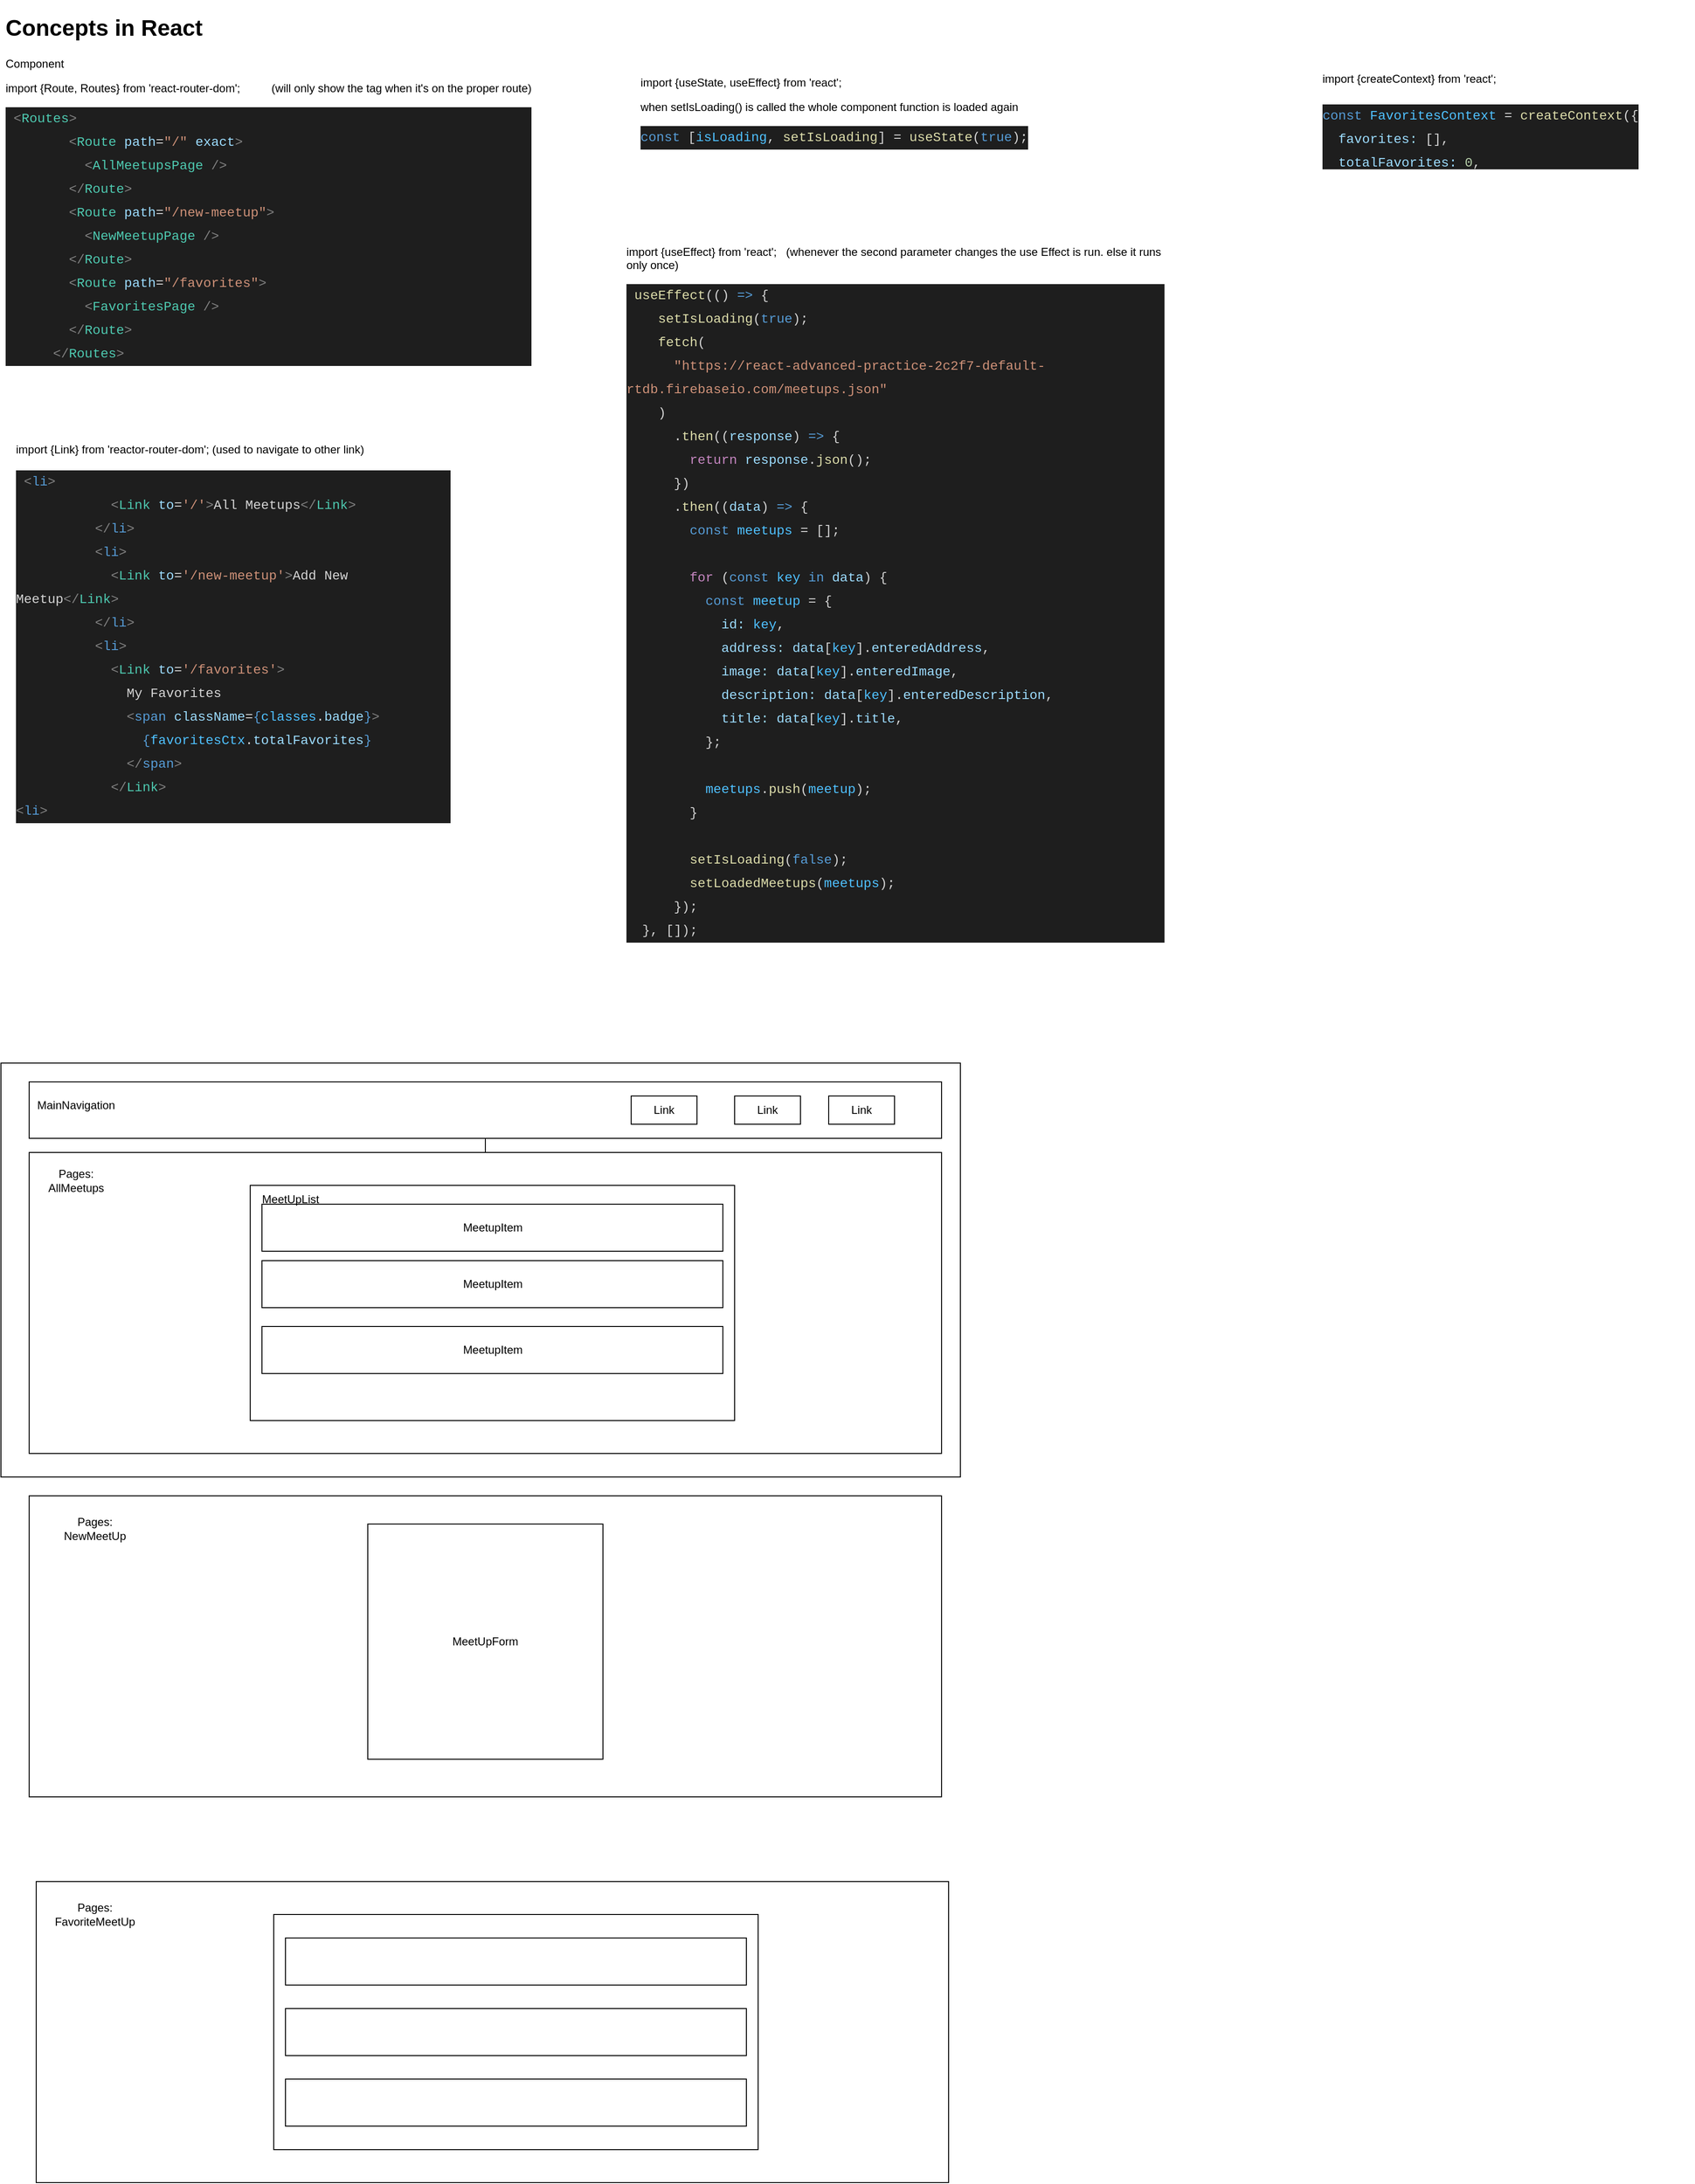 <mxfile version="20.5.1" type="device"><diagram id="uruVgjEp-pKgN-AnRvEo" name="Page-1"><mxGraphModel dx="1157" dy="1700" grid="1" gridSize="10" guides="1" tooltips="1" connect="1" arrows="1" fold="1" page="1" pageScale="1" pageWidth="850" pageHeight="1100" math="0" shadow="0"><root><mxCell id="0"/><mxCell id="1" parent="0"/><mxCell id="yWMIj7QkvQXpXr74IFv0-2" value="" style="rounded=0;whiteSpace=wrap;html=1;" vertex="1" parent="1"><mxGeometry x="30" y="40" width="1020" height="440" as="geometry"/></mxCell><mxCell id="yWMIj7QkvQXpXr74IFv0-29" value="" style="edgeStyle=orthogonalEdgeStyle;rounded=0;orthogonalLoop=1;jettySize=auto;html=1;" edge="1" parent="1" source="yWMIj7QkvQXpXr74IFv0-3" target="yWMIj7QkvQXpXr74IFv0-12"><mxGeometry relative="1" as="geometry"/></mxCell><mxCell id="yWMIj7QkvQXpXr74IFv0-3" value="" style="rounded=0;whiteSpace=wrap;html=1;" vertex="1" parent="1"><mxGeometry x="60" y="60" width="970" height="60" as="geometry"/></mxCell><mxCell id="yWMIj7QkvQXpXr74IFv0-5" value="" style="rounded=0;whiteSpace=wrap;html=1;" vertex="1" parent="1"><mxGeometry x="700" y="75" width="70" height="30" as="geometry"/></mxCell><mxCell id="yWMIj7QkvQXpXr74IFv0-6" value="Link" style="rounded=0;whiteSpace=wrap;html=1;" vertex="1" parent="1"><mxGeometry x="910" y="75" width="70" height="30" as="geometry"/></mxCell><mxCell id="yWMIj7QkvQXpXr74IFv0-7" value="Link" style="rounded=0;whiteSpace=wrap;html=1;" vertex="1" parent="1"><mxGeometry x="810" y="75" width="70" height="30" as="geometry"/></mxCell><mxCell id="yWMIj7QkvQXpXr74IFv0-8" value="" style="rounded=0;whiteSpace=wrap;html=1;" vertex="1" parent="1"><mxGeometry x="60" y="135" width="970" height="320" as="geometry"/></mxCell><mxCell id="yWMIj7QkvQXpXr74IFv0-9" value="" style="rounded=0;whiteSpace=wrap;html=1;" vertex="1" parent="1"><mxGeometry x="60" y="500" width="970" height="320" as="geometry"/></mxCell><mxCell id="yWMIj7QkvQXpXr74IFv0-10" value="MeetUpForm" style="whiteSpace=wrap;html=1;aspect=fixed;" vertex="1" parent="1"><mxGeometry x="420" y="530" width="250" height="250" as="geometry"/></mxCell><mxCell id="yWMIj7QkvQXpXr74IFv0-11" value="" style="rounded=0;whiteSpace=wrap;html=1;" vertex="1" parent="1"><mxGeometry x="295" y="170" width="515" height="250" as="geometry"/></mxCell><mxCell id="yWMIj7QkvQXpXr74IFv0-12" value="MeetupItem" style="rounded=0;whiteSpace=wrap;html=1;" vertex="1" parent="1"><mxGeometry x="307.5" y="190" width="490" height="50" as="geometry"/></mxCell><mxCell id="yWMIj7QkvQXpXr74IFv0-13" value="MeetupItem" style="rounded=0;whiteSpace=wrap;html=1;" vertex="1" parent="1"><mxGeometry x="307.5" y="250" width="490" height="50" as="geometry"/></mxCell><mxCell id="yWMIj7QkvQXpXr74IFv0-14" value="MeetupItem" style="rounded=0;whiteSpace=wrap;html=1;" vertex="1" parent="1"><mxGeometry x="307.5" y="320" width="490" height="50" as="geometry"/></mxCell><mxCell id="yWMIj7QkvQXpXr74IFv0-16" value="" style="rounded=0;whiteSpace=wrap;html=1;" vertex="1" parent="1"><mxGeometry x="67.5" y="910" width="970" height="320" as="geometry"/></mxCell><mxCell id="yWMIj7QkvQXpXr74IFv0-17" value="" style="rounded=0;whiteSpace=wrap;html=1;" vertex="1" parent="1"><mxGeometry x="320" y="945" width="515" height="250" as="geometry"/></mxCell><mxCell id="yWMIj7QkvQXpXr74IFv0-18" value="" style="rounded=0;whiteSpace=wrap;html=1;" vertex="1" parent="1"><mxGeometry x="332.5" y="970" width="490" height="50" as="geometry"/></mxCell><mxCell id="yWMIj7QkvQXpXr74IFv0-20" value="" style="rounded=0;whiteSpace=wrap;html=1;" vertex="1" parent="1"><mxGeometry x="332.5" y="1045" width="490" height="50" as="geometry"/></mxCell><mxCell id="yWMIj7QkvQXpXr74IFv0-21" value="" style="rounded=0;whiteSpace=wrap;html=1;" vertex="1" parent="1"><mxGeometry x="332.5" y="1120" width="490" height="50" as="geometry"/></mxCell><mxCell id="yWMIj7QkvQXpXr74IFv0-22" value="Pages: AllMeetups" style="text;html=1;strokeColor=none;fillColor=none;align=center;verticalAlign=middle;whiteSpace=wrap;rounded=0;" vertex="1" parent="1"><mxGeometry x="80" y="150" width="60" height="30" as="geometry"/></mxCell><mxCell id="yWMIj7QkvQXpXr74IFv0-23" value="Pages: NewMeetUp" style="text;html=1;strokeColor=none;fillColor=none;align=center;verticalAlign=middle;whiteSpace=wrap;rounded=0;" vertex="1" parent="1"><mxGeometry x="100" y="520" width="60" height="30" as="geometry"/></mxCell><mxCell id="yWMIj7QkvQXpXr74IFv0-25" value="Pages:&lt;br&gt;FavoriteMeetUp" style="text;html=1;strokeColor=none;fillColor=none;align=center;verticalAlign=middle;whiteSpace=wrap;rounded=0;" vertex="1" parent="1"><mxGeometry x="100" y="930" width="60" height="30" as="geometry"/></mxCell><mxCell id="yWMIj7QkvQXpXr74IFv0-26" value="MainNavigation" style="text;html=1;strokeColor=none;fillColor=none;align=center;verticalAlign=middle;whiteSpace=wrap;rounded=0;" vertex="1" parent="1"><mxGeometry x="80" y="70" width="60" height="30" as="geometry"/></mxCell><mxCell id="yWMIj7QkvQXpXr74IFv0-27" value="Link" style="text;html=1;strokeColor=none;fillColor=none;align=center;verticalAlign=middle;whiteSpace=wrap;rounded=0;" vertex="1" parent="1"><mxGeometry x="705" y="75" width="60" height="30" as="geometry"/></mxCell><mxCell id="yWMIj7QkvQXpXr74IFv0-28" value="MeetUpList" style="text;html=1;strokeColor=none;fillColor=none;align=center;verticalAlign=middle;whiteSpace=wrap;rounded=0;" vertex="1" parent="1"><mxGeometry x="308" y="170" width="60" height="30" as="geometry"/></mxCell><mxCell id="yWMIj7QkvQXpXr74IFv0-31" value="&lt;h1&gt;Concepts in React&lt;/h1&gt;&lt;p&gt;Component&lt;/p&gt;&lt;p&gt;import {Route, Routes} from 'react-router-dom';&amp;nbsp; &amp;nbsp; &amp;nbsp; &amp;nbsp; &amp;nbsp; (will only show the tag when it's on the proper route)&lt;/p&gt;&lt;div style=&quot;color: rgb(212, 212, 212); background-color: rgb(30, 30, 30); font-family: Consolas, &amp;quot;Courier New&amp;quot;, monospace; font-size: 14px; line-height: 25px;&quot;&gt;&lt;div&gt;&amp;nbsp;&lt;span style=&quot;color: #808080;&quot;&gt;&amp;lt;&lt;/span&gt;&lt;span style=&quot;color: #4ec9b0;&quot;&gt;Routes&lt;/span&gt;&lt;span style=&quot;color: #808080;&quot;&gt;&amp;gt;&lt;/span&gt;&lt;/div&gt;&lt;div&gt;&amp;nbsp; &amp;nbsp; &amp;nbsp; &amp;nbsp; &lt;span style=&quot;color: #808080;&quot;&gt;&amp;lt;&lt;/span&gt;&lt;span style=&quot;color: #4ec9b0;&quot;&gt;Route&lt;/span&gt; &lt;span style=&quot;color: #9cdcfe;&quot;&gt;path&lt;/span&gt;=&lt;span style=&quot;color: #ce9178;&quot;&gt;&quot;/&quot;&lt;/span&gt; &lt;span style=&quot;color: #9cdcfe;&quot;&gt;exact&lt;/span&gt;&lt;span style=&quot;color: #808080;&quot;&gt;&amp;gt;&lt;/span&gt;&lt;/div&gt;&lt;div&gt;&amp;nbsp; &amp;nbsp; &amp;nbsp; &amp;nbsp; &amp;nbsp; &lt;span style=&quot;color: #808080;&quot;&gt;&amp;lt;&lt;/span&gt;&lt;span style=&quot;color: #4ec9b0;&quot;&gt;AllMeetupsPage&lt;/span&gt; &lt;span style=&quot;color: #808080;&quot;&gt;/&amp;gt;&lt;/span&gt;&lt;/div&gt;&lt;div&gt;&amp;nbsp; &amp;nbsp; &amp;nbsp; &amp;nbsp; &lt;span style=&quot;color: #808080;&quot;&gt;&amp;lt;/&lt;/span&gt;&lt;span style=&quot;color: #4ec9b0;&quot;&gt;Route&lt;/span&gt;&lt;span style=&quot;color: #808080;&quot;&gt;&amp;gt;&lt;/span&gt;&lt;/div&gt;&lt;div&gt;&amp;nbsp; &amp;nbsp; &amp;nbsp; &amp;nbsp; &lt;span style=&quot;color: #808080;&quot;&gt;&amp;lt;&lt;/span&gt;&lt;span style=&quot;color: #4ec9b0;&quot;&gt;Route&lt;/span&gt; &lt;span style=&quot;color: #9cdcfe;&quot;&gt;path&lt;/span&gt;=&lt;span style=&quot;color: #ce9178;&quot;&gt;&quot;/new-meetup&quot;&lt;/span&gt;&lt;span style=&quot;color: #808080;&quot;&gt;&amp;gt;&lt;/span&gt;&lt;/div&gt;&lt;div&gt;&amp;nbsp; &amp;nbsp; &amp;nbsp; &amp;nbsp; &amp;nbsp; &lt;span style=&quot;color: #808080;&quot;&gt;&amp;lt;&lt;/span&gt;&lt;span style=&quot;color: #4ec9b0;&quot;&gt;NewMeetupPage&lt;/span&gt; &lt;span style=&quot;color: #808080;&quot;&gt;/&amp;gt;&lt;/span&gt;&lt;/div&gt;&lt;div&gt;&amp;nbsp; &amp;nbsp; &amp;nbsp; &amp;nbsp; &lt;span style=&quot;color: #808080;&quot;&gt;&amp;lt;/&lt;/span&gt;&lt;span style=&quot;color: #4ec9b0;&quot;&gt;Route&lt;/span&gt;&lt;span style=&quot;color: #808080;&quot;&gt;&amp;gt;&lt;/span&gt;&lt;/div&gt;&lt;div&gt;&amp;nbsp; &amp;nbsp; &amp;nbsp; &amp;nbsp; &lt;span style=&quot;color: #808080;&quot;&gt;&amp;lt;&lt;/span&gt;&lt;span style=&quot;color: #4ec9b0;&quot;&gt;Route&lt;/span&gt; &lt;span style=&quot;color: #9cdcfe;&quot;&gt;path&lt;/span&gt;=&lt;span style=&quot;color: #ce9178;&quot;&gt;&quot;/favorites&quot;&lt;/span&gt;&lt;span style=&quot;color: #808080;&quot;&gt;&amp;gt;&lt;/span&gt;&lt;/div&gt;&lt;div&gt;&amp;nbsp; &amp;nbsp; &amp;nbsp; &amp;nbsp; &amp;nbsp; &lt;span style=&quot;color: #808080;&quot;&gt;&amp;lt;&lt;/span&gt;&lt;span style=&quot;color: #4ec9b0;&quot;&gt;FavoritesPage&lt;/span&gt; &lt;span style=&quot;color: #808080;&quot;&gt;/&amp;gt;&lt;/span&gt;&lt;/div&gt;&lt;div&gt;&amp;nbsp; &amp;nbsp; &amp;nbsp; &amp;nbsp; &lt;span style=&quot;color: #808080;&quot;&gt;&amp;lt;/&lt;/span&gt;&lt;span style=&quot;color: #4ec9b0;&quot;&gt;Route&lt;/span&gt;&lt;span style=&quot;color: #808080;&quot;&gt;&amp;gt;&lt;/span&gt;&lt;/div&gt;&lt;div&gt;&amp;nbsp; &amp;nbsp; &amp;nbsp; &lt;span style=&quot;color: #808080;&quot;&gt;&amp;lt;/&lt;/span&gt;&lt;span style=&quot;color: #4ec9b0;&quot;&gt;Routes&lt;/span&gt;&lt;span style=&quot;color: #808080;&quot;&gt;&amp;gt;&lt;/span&gt;&lt;/div&gt;&lt;/div&gt;" style="text;html=1;strokeColor=none;fillColor=none;spacing=5;spacingTop=-20;whiteSpace=wrap;overflow=hidden;rounded=0;" vertex="1" parent="1"><mxGeometry x="30" y="-1080" width="727.5" height="820" as="geometry"/></mxCell><mxCell id="yWMIj7QkvQXpXr74IFv0-32" value="&lt;h1&gt;&lt;br&gt;&lt;/h1&gt;&lt;div&gt;import {Link} from 'reactor-router-dom'; (used to navigate to other link)&lt;/div&gt;&lt;div&gt;&lt;br&gt;&lt;/div&gt;&lt;div&gt;&lt;div style=&quot;color: rgb(212, 212, 212); background-color: rgb(30, 30, 30); font-family: Consolas, &amp;quot;Courier New&amp;quot;, monospace; font-size: 14px; line-height: 25px;&quot;&gt;&lt;div&gt;&amp;nbsp;&lt;span style=&quot;color: #808080;&quot;&gt;&amp;lt;&lt;/span&gt;&lt;span style=&quot;color: #569cd6;&quot;&gt;li&lt;/span&gt;&lt;span style=&quot;color: #808080;&quot;&gt;&amp;gt;&lt;/span&gt;&lt;/div&gt;&lt;div&gt;&amp;nbsp; &amp;nbsp; &amp;nbsp; &amp;nbsp; &amp;nbsp; &amp;nbsp; &lt;span style=&quot;color: #808080;&quot;&gt;&amp;lt;&lt;/span&gt;&lt;span style=&quot;color: #4ec9b0;&quot;&gt;Link&lt;/span&gt; &lt;span style=&quot;color: #9cdcfe;&quot;&gt;to&lt;/span&gt;=&lt;span style=&quot;color: #ce9178;&quot;&gt;'/'&lt;/span&gt;&lt;span style=&quot;color: #808080;&quot;&gt;&amp;gt;&lt;/span&gt;All Meetups&lt;span style=&quot;color: #808080;&quot;&gt;&amp;lt;/&lt;/span&gt;&lt;span style=&quot;color: #4ec9b0;&quot;&gt;Link&lt;/span&gt;&lt;span style=&quot;color: #808080;&quot;&gt;&amp;gt;&lt;/span&gt;&lt;/div&gt;&lt;div&gt;&amp;nbsp; &amp;nbsp; &amp;nbsp; &amp;nbsp; &amp;nbsp; &lt;span style=&quot;color: #808080;&quot;&gt;&amp;lt;/&lt;/span&gt;&lt;span style=&quot;color: #569cd6;&quot;&gt;li&lt;/span&gt;&lt;span style=&quot;color: #808080;&quot;&gt;&amp;gt;&lt;/span&gt;&lt;/div&gt;&lt;div&gt;&amp;nbsp; &amp;nbsp; &amp;nbsp; &amp;nbsp; &amp;nbsp; &lt;span style=&quot;color: #808080;&quot;&gt;&amp;lt;&lt;/span&gt;&lt;span style=&quot;color: #569cd6;&quot;&gt;li&lt;/span&gt;&lt;span style=&quot;color: #808080;&quot;&gt;&amp;gt;&lt;/span&gt;&lt;/div&gt;&lt;div&gt;&amp;nbsp; &amp;nbsp; &amp;nbsp; &amp;nbsp; &amp;nbsp; &amp;nbsp; &lt;span style=&quot;color: #808080;&quot;&gt;&amp;lt;&lt;/span&gt;&lt;span style=&quot;color: #4ec9b0;&quot;&gt;Link&lt;/span&gt; &lt;span style=&quot;color: #9cdcfe;&quot;&gt;to&lt;/span&gt;=&lt;span style=&quot;color: #ce9178;&quot;&gt;'/new-meetup'&lt;/span&gt;&lt;span style=&quot;color: #808080;&quot;&gt;&amp;gt;&lt;/span&gt;Add New Meetup&lt;span style=&quot;color: #808080;&quot;&gt;&amp;lt;/&lt;/span&gt;&lt;span style=&quot;color: #4ec9b0;&quot;&gt;Link&lt;/span&gt;&lt;span style=&quot;color: #808080;&quot;&gt;&amp;gt;&lt;/span&gt;&lt;/div&gt;&lt;div&gt;&amp;nbsp; &amp;nbsp; &amp;nbsp; &amp;nbsp; &amp;nbsp; &lt;span style=&quot;color: #808080;&quot;&gt;&amp;lt;/&lt;/span&gt;&lt;span style=&quot;color: #569cd6;&quot;&gt;li&lt;/span&gt;&lt;span style=&quot;color: #808080;&quot;&gt;&amp;gt;&lt;/span&gt;&lt;/div&gt;&lt;div&gt;&amp;nbsp; &amp;nbsp; &amp;nbsp; &amp;nbsp; &amp;nbsp; &lt;span style=&quot;color: #808080;&quot;&gt;&amp;lt;&lt;/span&gt;&lt;span style=&quot;color: #569cd6;&quot;&gt;li&lt;/span&gt;&lt;span style=&quot;color: #808080;&quot;&gt;&amp;gt;&lt;/span&gt;&lt;/div&gt;&lt;div&gt;&amp;nbsp; &amp;nbsp; &amp;nbsp; &amp;nbsp; &amp;nbsp; &amp;nbsp; &lt;span style=&quot;color: #808080;&quot;&gt;&amp;lt;&lt;/span&gt;&lt;span style=&quot;color: #4ec9b0;&quot;&gt;Link&lt;/span&gt; &lt;span style=&quot;color: #9cdcfe;&quot;&gt;to&lt;/span&gt;=&lt;span style=&quot;color: #ce9178;&quot;&gt;'/favorites'&lt;/span&gt;&lt;span style=&quot;color: #808080;&quot;&gt;&amp;gt;&lt;/span&gt;&lt;/div&gt;&lt;div&gt;&amp;nbsp; &amp;nbsp; &amp;nbsp; &amp;nbsp; &amp;nbsp; &amp;nbsp; &amp;nbsp; My Favorites&lt;/div&gt;&lt;div&gt;&amp;nbsp; &amp;nbsp; &amp;nbsp; &amp;nbsp; &amp;nbsp; &amp;nbsp; &amp;nbsp; &lt;span style=&quot;color: #808080;&quot;&gt;&amp;lt;&lt;/span&gt;&lt;span style=&quot;color: #569cd6;&quot;&gt;span&lt;/span&gt; &lt;span style=&quot;color: #9cdcfe;&quot;&gt;className&lt;/span&gt;=&lt;span style=&quot;color: #569cd6;&quot;&gt;{&lt;/span&gt;&lt;span style=&quot;color: #4fc1ff;&quot;&gt;classes&lt;/span&gt;.&lt;span style=&quot;color: #9cdcfe;&quot;&gt;badge&lt;/span&gt;&lt;span style=&quot;color: #569cd6;&quot;&gt;}&lt;/span&gt;&lt;span style=&quot;color: #808080;&quot;&gt;&amp;gt;&lt;/span&gt;&lt;/div&gt;&lt;div&gt;&amp;nbsp; &amp;nbsp; &amp;nbsp; &amp;nbsp; &amp;nbsp; &amp;nbsp; &amp;nbsp; &amp;nbsp; &lt;span style=&quot;color: #569cd6;&quot;&gt;{&lt;/span&gt;&lt;span style=&quot;color: #4fc1ff;&quot;&gt;favoritesCtx&lt;/span&gt;.&lt;span style=&quot;color: #9cdcfe;&quot;&gt;totalFavorites&lt;/span&gt;&lt;span style=&quot;color: #569cd6;&quot;&gt;}&lt;/span&gt;&lt;/div&gt;&lt;div&gt;&amp;nbsp; &amp;nbsp; &amp;nbsp; &amp;nbsp; &amp;nbsp; &amp;nbsp; &amp;nbsp; &lt;span style=&quot;color: #808080;&quot;&gt;&amp;lt;/&lt;/span&gt;&lt;span style=&quot;color: #569cd6;&quot;&gt;span&lt;/span&gt;&lt;span style=&quot;color: #808080;&quot;&gt;&amp;gt;&lt;/span&gt;&lt;/div&gt;&lt;div&gt;&amp;nbsp; &amp;nbsp; &amp;nbsp; &amp;nbsp; &amp;nbsp; &amp;nbsp; &lt;span style=&quot;color: #808080;&quot;&gt;&amp;lt;/&lt;/span&gt;&lt;span style=&quot;color: #4ec9b0;&quot;&gt;Link&lt;/span&gt;&lt;span style=&quot;color: #808080;&quot;&gt;&amp;gt;&lt;/span&gt;&lt;/div&gt;&lt;div&gt;&lt;span style=&quot;color: rgb(128, 128, 128);&quot;&gt;&amp;lt;&lt;/span&gt;&lt;span style=&quot;color: rgb(86, 156, 214);&quot;&gt;li&lt;/span&gt;&lt;span style=&quot;color: rgb(128, 128, 128);&quot;&gt;&amp;gt;&lt;/span&gt;&lt;br&gt;&lt;/div&gt;&lt;/div&gt;&lt;/div&gt;" style="text;html=1;strokeColor=none;fillColor=none;spacing=5;spacingTop=-20;whiteSpace=wrap;overflow=hidden;rounded=0;" vertex="1" parent="1"><mxGeometry x="41" y="-670" width="470" height="570" as="geometry"/></mxCell><mxCell id="yWMIj7QkvQXpXr74IFv0-33" value="&lt;h1&gt;&lt;br&gt;&lt;/h1&gt;&lt;p&gt;import {useState, useEffect} from 'react';&lt;/p&gt;&lt;p&gt;when setIsLoading() is called the whole component function is loaded again&lt;/p&gt;&lt;div style=&quot;color: rgb(212, 212, 212); background-color: rgb(30, 30, 30); font-family: Consolas, &amp;quot;Courier New&amp;quot;, monospace; font-size: 14px; line-height: 25px;&quot;&gt;&lt;span style=&quot;color: #569cd6;&quot;&gt;const&lt;/span&gt; [&lt;span style=&quot;color: #4fc1ff;&quot;&gt;isLoading&lt;/span&gt;, &lt;span style=&quot;color: #dcdcaa;&quot;&gt;setIsLoading&lt;/span&gt;] = &lt;span style=&quot;color: #dcdcaa;&quot;&gt;useState&lt;/span&gt;(&lt;span style=&quot;color: #569cd6;&quot;&gt;true&lt;/span&gt;);&lt;/div&gt;" style="text;html=1;strokeColor=none;fillColor=none;spacing=5;spacingTop=-20;whiteSpace=wrap;overflow=hidden;rounded=0;" vertex="1" parent="1"><mxGeometry x="705" y="-1060" width="465" height="200" as="geometry"/></mxCell><mxCell id="yWMIj7QkvQXpXr74IFv0-34" value="&lt;h1&gt;&lt;br&gt;&lt;/h1&gt;&lt;p&gt;import {useEffect} from 'react';&amp;nbsp; &amp;nbsp;(whenever the second parameter changes the use Effect is run. else it runs only once)&lt;/p&gt;&lt;div style=&quot;color: rgb(212, 212, 212); background-color: rgb(30, 30, 30); font-family: Consolas, &amp;quot;Courier New&amp;quot;, monospace; font-size: 14px; line-height: 25px;&quot;&gt;&lt;div&gt;&amp;nbsp;&lt;span style=&quot;color: #dcdcaa;&quot;&gt;useEffect&lt;/span&gt;(() &lt;span style=&quot;color: #569cd6;&quot;&gt;=&amp;gt;&lt;/span&gt; {&lt;/div&gt;&lt;div&gt;&amp;nbsp; &amp;nbsp; &lt;span style=&quot;color: #dcdcaa;&quot;&gt;setIsLoading&lt;/span&gt;(&lt;span style=&quot;color: #569cd6;&quot;&gt;true&lt;/span&gt;);&lt;/div&gt;&lt;div&gt;&amp;nbsp; &amp;nbsp; &lt;span style=&quot;color: #dcdcaa;&quot;&gt;fetch&lt;/span&gt;(&lt;/div&gt;&lt;div&gt;&amp;nbsp; &amp;nbsp; &amp;nbsp; &lt;span style=&quot;color: #ce9178;&quot;&gt;&quot;https://react-advanced-practice-2c2f7-default-rtdb.firebaseio.com/meetups.json&quot;&lt;/span&gt;&lt;/div&gt;&lt;div&gt;&amp;nbsp; &amp;nbsp; )&lt;/div&gt;&lt;div&gt;&amp;nbsp; &amp;nbsp; &amp;nbsp; .&lt;span style=&quot;color: #dcdcaa;&quot;&gt;then&lt;/span&gt;((&lt;span style=&quot;color: #9cdcfe;&quot;&gt;response&lt;/span&gt;) &lt;span style=&quot;color: #569cd6;&quot;&gt;=&amp;gt;&lt;/span&gt; {&lt;/div&gt;&lt;div&gt;&amp;nbsp; &amp;nbsp; &amp;nbsp; &amp;nbsp; &lt;span style=&quot;color: #c586c0;&quot;&gt;return&lt;/span&gt; &lt;span style=&quot;color: #9cdcfe;&quot;&gt;response&lt;/span&gt;.&lt;span style=&quot;color: #dcdcaa;&quot;&gt;json&lt;/span&gt;();&lt;/div&gt;&lt;div&gt;&amp;nbsp; &amp;nbsp; &amp;nbsp; })&lt;/div&gt;&lt;div&gt;&amp;nbsp; &amp;nbsp; &amp;nbsp; .&lt;span style=&quot;color: #dcdcaa;&quot;&gt;then&lt;/span&gt;((&lt;span style=&quot;color: #9cdcfe;&quot;&gt;data&lt;/span&gt;) &lt;span style=&quot;color: #569cd6;&quot;&gt;=&amp;gt;&lt;/span&gt; {&lt;/div&gt;&lt;div&gt;&amp;nbsp; &amp;nbsp; &amp;nbsp; &amp;nbsp; &lt;span style=&quot;color: #569cd6;&quot;&gt;const&lt;/span&gt; &lt;span style=&quot;color: #4fc1ff;&quot;&gt;meetups&lt;/span&gt; = [];&lt;/div&gt;&lt;br&gt;&lt;div&gt;&amp;nbsp; &amp;nbsp; &amp;nbsp; &amp;nbsp; &lt;span style=&quot;color: #c586c0;&quot;&gt;for&lt;/span&gt; (&lt;span style=&quot;color: #569cd6;&quot;&gt;const&lt;/span&gt; &lt;span style=&quot;color: #4fc1ff;&quot;&gt;key&lt;/span&gt; &lt;span style=&quot;color: #569cd6;&quot;&gt;in&lt;/span&gt; &lt;span style=&quot;color: #9cdcfe;&quot;&gt;data&lt;/span&gt;) {&lt;/div&gt;&lt;div&gt;&amp;nbsp; &amp;nbsp; &amp;nbsp; &amp;nbsp; &amp;nbsp; &lt;span style=&quot;color: #569cd6;&quot;&gt;const&lt;/span&gt; &lt;span style=&quot;color: #4fc1ff;&quot;&gt;meetup&lt;/span&gt; = {&lt;/div&gt;&lt;div&gt;&amp;nbsp; &amp;nbsp; &amp;nbsp; &amp;nbsp; &amp;nbsp; &amp;nbsp; &lt;span style=&quot;color: #9cdcfe;&quot;&gt;id&lt;/span&gt;&lt;span style=&quot;color: #9cdcfe;&quot;&gt;:&lt;/span&gt; &lt;span style=&quot;color: #4fc1ff;&quot;&gt;key&lt;/span&gt;,&lt;/div&gt;&lt;div&gt;&amp;nbsp; &amp;nbsp; &amp;nbsp; &amp;nbsp; &amp;nbsp; &amp;nbsp; &lt;span style=&quot;color: #9cdcfe;&quot;&gt;address&lt;/span&gt;&lt;span style=&quot;color: #9cdcfe;&quot;&gt;:&lt;/span&gt; &lt;span style=&quot;color: #9cdcfe;&quot;&gt;data&lt;/span&gt;[&lt;span style=&quot;color: #4fc1ff;&quot;&gt;key&lt;/span&gt;].&lt;span style=&quot;color: #9cdcfe;&quot;&gt;enteredAddress&lt;/span&gt;,&lt;/div&gt;&lt;div&gt;&amp;nbsp; &amp;nbsp; &amp;nbsp; &amp;nbsp; &amp;nbsp; &amp;nbsp; &lt;span style=&quot;color: #9cdcfe;&quot;&gt;image&lt;/span&gt;&lt;span style=&quot;color: #9cdcfe;&quot;&gt;:&lt;/span&gt; &lt;span style=&quot;color: #9cdcfe;&quot;&gt;data&lt;/span&gt;[&lt;span style=&quot;color: #4fc1ff;&quot;&gt;key&lt;/span&gt;].&lt;span style=&quot;color: #9cdcfe;&quot;&gt;enteredImage&lt;/span&gt;,&lt;/div&gt;&lt;div&gt;&amp;nbsp; &amp;nbsp; &amp;nbsp; &amp;nbsp; &amp;nbsp; &amp;nbsp; &lt;span style=&quot;color: #9cdcfe;&quot;&gt;description&lt;/span&gt;&lt;span style=&quot;color: #9cdcfe;&quot;&gt;:&lt;/span&gt; &lt;span style=&quot;color: #9cdcfe;&quot;&gt;data&lt;/span&gt;[&lt;span style=&quot;color: #4fc1ff;&quot;&gt;key&lt;/span&gt;].&lt;span style=&quot;color: #9cdcfe;&quot;&gt;enteredDescription&lt;/span&gt;,&lt;/div&gt;&lt;div&gt;&amp;nbsp; &amp;nbsp; &amp;nbsp; &amp;nbsp; &amp;nbsp; &amp;nbsp; &lt;span style=&quot;color: #9cdcfe;&quot;&gt;title&lt;/span&gt;&lt;span style=&quot;color: #9cdcfe;&quot;&gt;:&lt;/span&gt; &lt;span style=&quot;color: #9cdcfe;&quot;&gt;data&lt;/span&gt;[&lt;span style=&quot;color: #4fc1ff;&quot;&gt;key&lt;/span&gt;].&lt;span style=&quot;color: #9cdcfe;&quot;&gt;title&lt;/span&gt;,&lt;/div&gt;&lt;div&gt;&amp;nbsp; &amp;nbsp; &amp;nbsp; &amp;nbsp; &amp;nbsp; };&lt;/div&gt;&lt;br&gt;&lt;div&gt;&amp;nbsp; &amp;nbsp; &amp;nbsp; &amp;nbsp; &amp;nbsp; &lt;span style=&quot;color: #4fc1ff;&quot;&gt;meetups&lt;/span&gt;.&lt;span style=&quot;color: #dcdcaa;&quot;&gt;push&lt;/span&gt;(&lt;span style=&quot;color: #4fc1ff;&quot;&gt;meetup&lt;/span&gt;);&lt;/div&gt;&lt;div&gt;&amp;nbsp; &amp;nbsp; &amp;nbsp; &amp;nbsp; }&lt;/div&gt;&lt;br&gt;&lt;div&gt;&amp;nbsp; &amp;nbsp; &amp;nbsp; &amp;nbsp; &lt;span style=&quot;color: #dcdcaa;&quot;&gt;setIsLoading&lt;/span&gt;(&lt;span style=&quot;color: #569cd6;&quot;&gt;false&lt;/span&gt;);&lt;/div&gt;&lt;div&gt;&amp;nbsp; &amp;nbsp; &amp;nbsp; &amp;nbsp; &lt;span style=&quot;color: #dcdcaa;&quot;&gt;setLoadedMeetups&lt;/span&gt;(&lt;span style=&quot;color: #4fc1ff;&quot;&gt;meetups&lt;/span&gt;);&lt;/div&gt;&lt;div&gt;&amp;nbsp; &amp;nbsp; &amp;nbsp; });&lt;/div&gt;&lt;div&gt;&amp;nbsp; }, []);&lt;/div&gt;&lt;/div&gt;&lt;p&gt;&lt;br&gt;&lt;/p&gt;" style="text;html=1;strokeColor=none;fillColor=none;spacing=5;spacingTop=-20;whiteSpace=wrap;overflow=hidden;rounded=0;" vertex="1" parent="1"><mxGeometry x="690" y="-880" width="580" height="850" as="geometry"/></mxCell><mxCell id="yWMIj7QkvQXpXr74IFv0-35" value="&lt;h1&gt;&lt;span style=&quot;background-color: initial; font-size: 12px; font-weight: normal;&quot;&gt;import {createContext} from 'react';&lt;/span&gt;&lt;br&gt;&lt;/h1&gt;&lt;div&gt;&lt;div style=&quot;color: rgb(212, 212, 212); background-color: rgb(30, 30, 30); font-family: Consolas, &amp;quot;Courier New&amp;quot;, monospace; font-size: 14px; line-height: 25px;&quot;&gt;&lt;div&gt;&lt;span style=&quot;color: #569cd6;&quot;&gt;const&lt;/span&gt; &lt;span style=&quot;color: #4fc1ff;&quot;&gt;FavoritesContext&lt;/span&gt; = &lt;span style=&quot;color: #dcdcaa;&quot;&gt;createContext&lt;/span&gt;({&lt;/div&gt;&lt;div&gt;&amp;nbsp; &lt;span style=&quot;color: #9cdcfe;&quot;&gt;favorites&lt;/span&gt;&lt;span style=&quot;color: #9cdcfe;&quot;&gt;:&lt;/span&gt; [],&lt;/div&gt;&lt;div&gt;&amp;nbsp; &lt;span style=&quot;color: #9cdcfe;&quot;&gt;totalFavorites&lt;/span&gt;&lt;span style=&quot;color: #9cdcfe;&quot;&gt;:&lt;/span&gt; &lt;span style=&quot;color: #b5cea8;&quot;&gt;0&lt;/span&gt;,&lt;/div&gt;&lt;div&gt;&amp;nbsp; &lt;span style=&quot;color: #dcdcaa;&quot;&gt;addFavorite&lt;/span&gt;&lt;span style=&quot;color: #9cdcfe;&quot;&gt;:&lt;/span&gt; (&lt;span style=&quot;color: #9cdcfe;&quot;&gt;favoriteMeetup&lt;/span&gt;) &lt;span style=&quot;color: #569cd6;&quot;&gt;=&amp;gt;&lt;/span&gt; {},&lt;/div&gt;&lt;div&gt;&amp;nbsp; &lt;span style=&quot;color: #dcdcaa;&quot;&gt;removeFavorite&lt;/span&gt;&lt;span style=&quot;color: #9cdcfe;&quot;&gt;:&lt;/span&gt; (&lt;span style=&quot;color: #9cdcfe;&quot;&gt;meetupId&lt;/span&gt;) &lt;span style=&quot;color: #569cd6;&quot;&gt;=&amp;gt;&lt;/span&gt; {},&lt;/div&gt;&lt;div&gt;&amp;nbsp; &lt;span style=&quot;color: #dcdcaa;&quot;&gt;itemIsFavorite&lt;/span&gt;&lt;span style=&quot;color: #9cdcfe;&quot;&gt;:&lt;/span&gt; (&lt;span style=&quot;color: #9cdcfe;&quot;&gt;meetupId&lt;/span&gt;) &lt;span style=&quot;color: #569cd6;&quot;&gt;=&amp;gt;&lt;/span&gt; {}&lt;/div&gt;&lt;div&gt;});&lt;/div&gt;&lt;/div&gt;&lt;/div&gt;" style="text;html=1;strokeColor=none;fillColor=none;spacing=5;spacingTop=-20;whiteSpace=wrap;overflow=hidden;rounded=0;" vertex="1" parent="1"><mxGeometry x="1430" y="-1030" width="400" height="120" as="geometry"/></mxCell></root></mxGraphModel></diagram></mxfile>